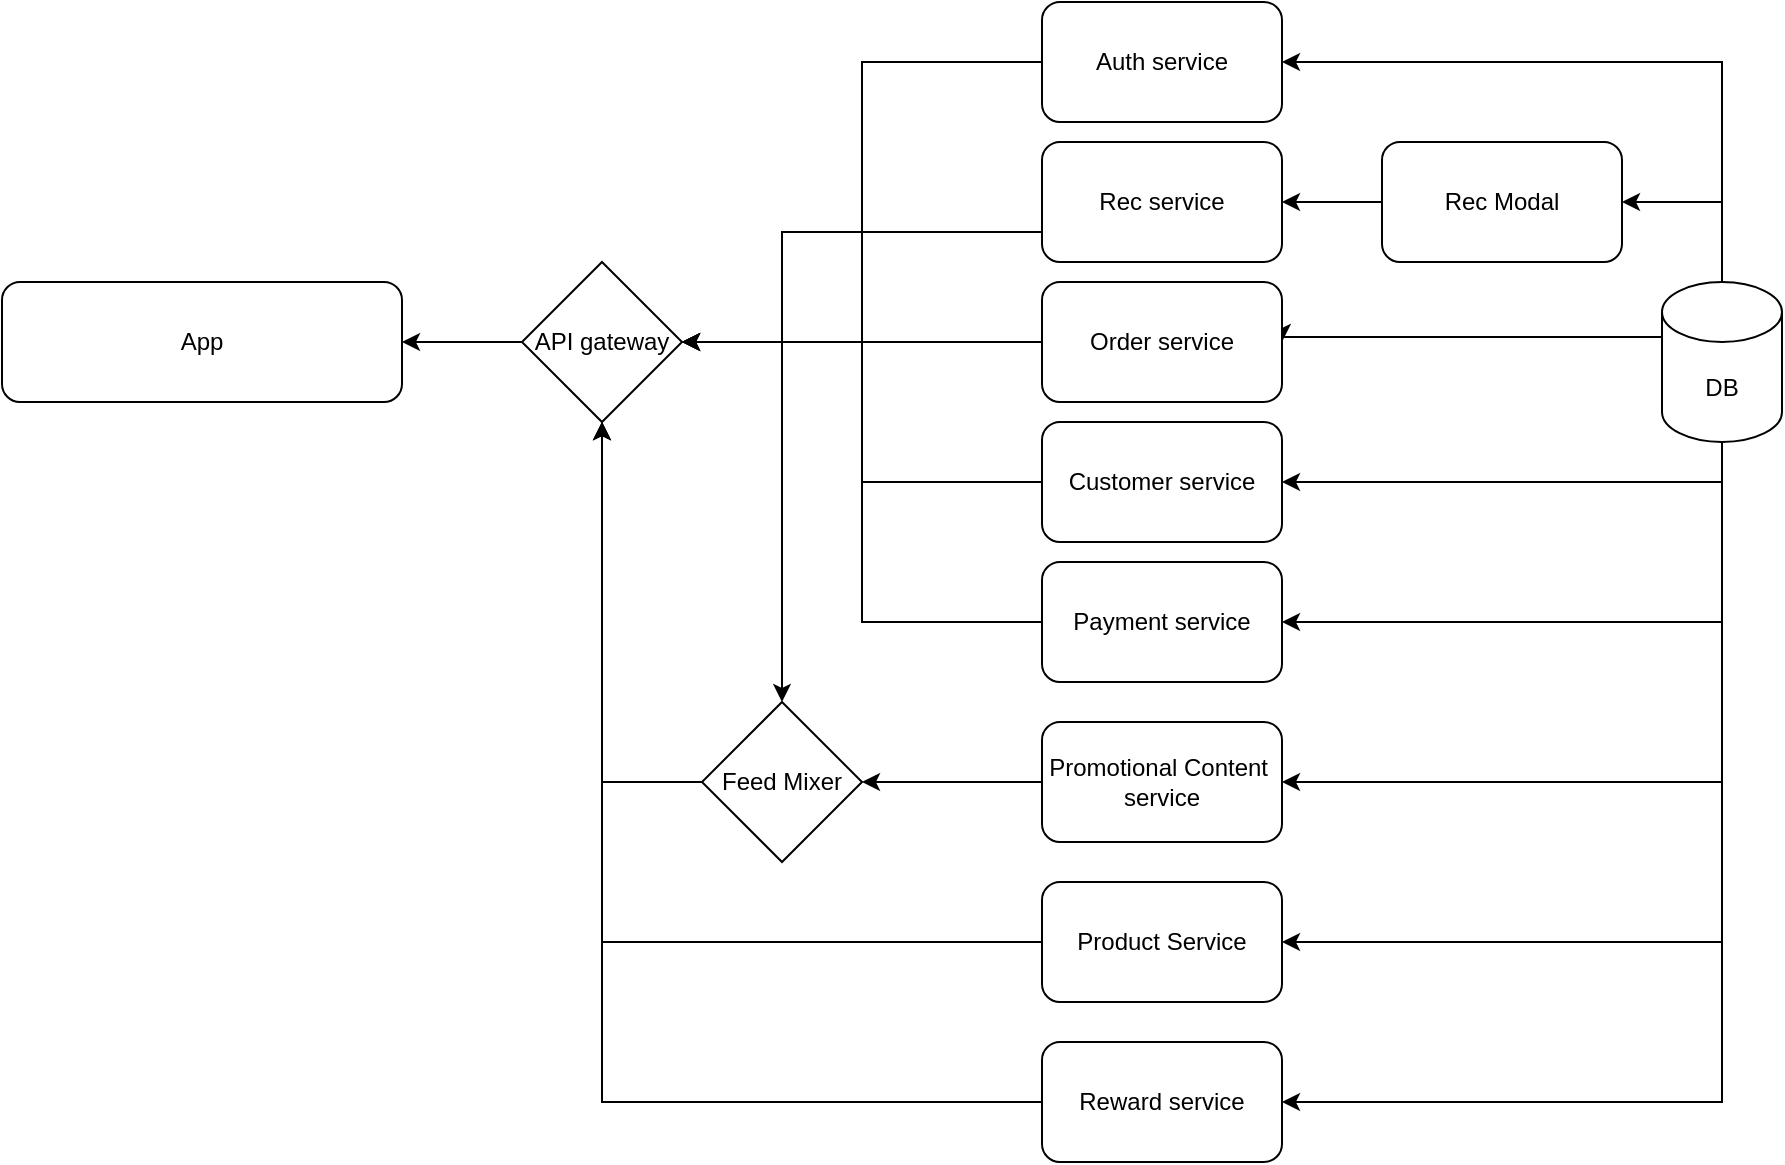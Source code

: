 <mxfile version="21.8.2" type="github">
  <diagram id="CPEFc3Tl807OIN6h063d" name="backend">
    <mxGraphModel dx="2190" dy="764" grid="1" gridSize="10" guides="1" tooltips="1" connect="1" arrows="1" fold="1" page="1" pageScale="1" pageWidth="827" pageHeight="1169" math="0" shadow="0">
      <root>
        <mxCell id="0" />
        <mxCell id="1" parent="0" />
        <mxCell id="G97H9U6K3WA3GSwviMcT-14" style="edgeStyle=orthogonalEdgeStyle;rounded=0;orthogonalLoop=1;jettySize=auto;html=1;exitX=0;exitY=0;exitDx=0;exitDy=27.5;entryX=1;entryY=0.5;entryDx=0;entryDy=0;exitPerimeter=0;" parent="1" source="G97H9U6K3WA3GSwviMcT-5" target="G97H9U6K3WA3GSwviMcT-1" edge="1">
          <mxGeometry relative="1" as="geometry">
            <Array as="points">
              <mxPoint x="560" y="218" />
            </Array>
          </mxGeometry>
        </mxCell>
        <mxCell id="G97H9U6K3WA3GSwviMcT-35" style="edgeStyle=orthogonalEdgeStyle;rounded=0;orthogonalLoop=1;jettySize=auto;html=1;exitX=0;exitY=0.5;exitDx=0;exitDy=0;entryX=1;entryY=0.5;entryDx=0;entryDy=0;" parent="1" source="G97H9U6K3WA3GSwviMcT-1" target="G97H9U6K3WA3GSwviMcT-16" edge="1">
          <mxGeometry relative="1" as="geometry" />
        </mxCell>
        <mxCell id="G97H9U6K3WA3GSwviMcT-1" value="Order service" style="rounded=1;whiteSpace=wrap;html=1;" parent="1" vertex="1">
          <mxGeometry x="440" y="190" width="120" height="60" as="geometry" />
        </mxCell>
        <mxCell id="G97H9U6K3WA3GSwviMcT-32" style="edgeStyle=orthogonalEdgeStyle;rounded=0;orthogonalLoop=1;jettySize=auto;html=1;exitX=0;exitY=0.75;exitDx=0;exitDy=0;entryX=0.5;entryY=0;entryDx=0;entryDy=0;" parent="1" source="G97H9U6K3WA3GSwviMcT-2" target="G97H9U6K3WA3GSwviMcT-27" edge="1">
          <mxGeometry relative="1" as="geometry" />
        </mxCell>
        <mxCell id="G97H9U6K3WA3GSwviMcT-2" value="Rec service" style="rounded=1;whiteSpace=wrap;html=1;" parent="1" vertex="1">
          <mxGeometry x="440" y="120" width="120" height="60" as="geometry" />
        </mxCell>
        <mxCell id="G97H9U6K3WA3GSwviMcT-9" style="edgeStyle=orthogonalEdgeStyle;rounded=0;orthogonalLoop=1;jettySize=auto;html=1;exitX=0.5;exitY=0;exitDx=0;exitDy=0;entryX=1;entryY=0.5;entryDx=0;entryDy=0;exitPerimeter=0;" parent="1" source="G97H9U6K3WA3GSwviMcT-5" target="G97H9U6K3WA3GSwviMcT-3" edge="1">
          <mxGeometry relative="1" as="geometry" />
        </mxCell>
        <mxCell id="G97H9U6K3WA3GSwviMcT-40" style="edgeStyle=orthogonalEdgeStyle;rounded=0;orthogonalLoop=1;jettySize=auto;html=1;exitX=0;exitY=0.5;exitDx=0;exitDy=0;entryX=1;entryY=0.5;entryDx=0;entryDy=0;" parent="1" source="G97H9U6K3WA3GSwviMcT-3" target="G97H9U6K3WA3GSwviMcT-2" edge="1">
          <mxGeometry relative="1" as="geometry" />
        </mxCell>
        <mxCell id="G97H9U6K3WA3GSwviMcT-3" value="Rec Modal" style="rounded=1;whiteSpace=wrap;html=1;" parent="1" vertex="1">
          <mxGeometry x="610" y="120" width="120" height="60" as="geometry" />
        </mxCell>
        <mxCell id="G97H9U6K3WA3GSwviMcT-11" style="edgeStyle=orthogonalEdgeStyle;rounded=0;orthogonalLoop=1;jettySize=auto;html=1;exitX=0.5;exitY=1;exitDx=0;exitDy=0;entryX=1;entryY=0.5;entryDx=0;entryDy=0;exitPerimeter=0;" parent="1" source="G97H9U6K3WA3GSwviMcT-5" target="G97H9U6K3WA3GSwviMcT-4" edge="1">
          <mxGeometry relative="1" as="geometry" />
        </mxCell>
        <mxCell id="G97H9U6K3WA3GSwviMcT-36" style="edgeStyle=orthogonalEdgeStyle;rounded=0;orthogonalLoop=1;jettySize=auto;html=1;exitX=0;exitY=0.5;exitDx=0;exitDy=0;entryX=1;entryY=0.5;entryDx=0;entryDy=0;" parent="1" source="G97H9U6K3WA3GSwviMcT-4" target="G97H9U6K3WA3GSwviMcT-16" edge="1">
          <mxGeometry relative="1" as="geometry" />
        </mxCell>
        <mxCell id="G97H9U6K3WA3GSwviMcT-4" value="Customer service" style="rounded=1;whiteSpace=wrap;html=1;" parent="1" vertex="1">
          <mxGeometry x="440" y="260" width="120" height="60" as="geometry" />
        </mxCell>
        <mxCell id="P_8hw-h1GkqB7XxFgkJT-1" style="edgeStyle=orthogonalEdgeStyle;rounded=0;orthogonalLoop=1;jettySize=auto;html=1;exitX=0.5;exitY=1;exitDx=0;exitDy=0;exitPerimeter=0;entryX=1;entryY=0.5;entryDx=0;entryDy=0;" edge="1" parent="1" source="G97H9U6K3WA3GSwviMcT-5" target="G97H9U6K3WA3GSwviMcT-41">
          <mxGeometry relative="1" as="geometry" />
        </mxCell>
        <mxCell id="P_8hw-h1GkqB7XxFgkJT-4" style="edgeStyle=orthogonalEdgeStyle;rounded=0;orthogonalLoop=1;jettySize=auto;html=1;exitX=0.5;exitY=1;exitDx=0;exitDy=0;exitPerimeter=0;entryX=1;entryY=0.5;entryDx=0;entryDy=0;" edge="1" parent="1" source="G97H9U6K3WA3GSwviMcT-5" target="P_8hw-h1GkqB7XxFgkJT-3">
          <mxGeometry relative="1" as="geometry" />
        </mxCell>
        <mxCell id="G97H9U6K3WA3GSwviMcT-5" value="DB" style="shape=cylinder3;whiteSpace=wrap;html=1;boundedLbl=1;backgroundOutline=1;size=15;" parent="1" vertex="1">
          <mxGeometry x="750" y="190" width="60" height="80" as="geometry" />
        </mxCell>
        <mxCell id="G97H9U6K3WA3GSwviMcT-15" style="edgeStyle=orthogonalEdgeStyle;rounded=0;orthogonalLoop=1;jettySize=auto;html=1;exitX=1;exitY=0.5;exitDx=0;exitDy=0;entryX=1;entryY=0.5;entryDx=0;entryDy=0;" parent="1" target="G97H9U6K3WA3GSwviMcT-6" edge="1">
          <mxGeometry relative="1" as="geometry">
            <mxPoint x="780" y="190" as="sourcePoint" />
            <Array as="points">
              <mxPoint x="780" y="80" />
            </Array>
          </mxGeometry>
        </mxCell>
        <mxCell id="G97H9U6K3WA3GSwviMcT-39" style="edgeStyle=orthogonalEdgeStyle;rounded=0;orthogonalLoop=1;jettySize=auto;html=1;exitX=0;exitY=0.5;exitDx=0;exitDy=0;entryX=1;entryY=0.5;entryDx=0;entryDy=0;" parent="1" source="G97H9U6K3WA3GSwviMcT-6" target="G97H9U6K3WA3GSwviMcT-16" edge="1">
          <mxGeometry relative="1" as="geometry" />
        </mxCell>
        <mxCell id="G97H9U6K3WA3GSwviMcT-6" value="Auth service" style="rounded=1;whiteSpace=wrap;html=1;" parent="1" vertex="1">
          <mxGeometry x="440" y="50" width="120" height="60" as="geometry" />
        </mxCell>
        <mxCell id="G97H9U6K3WA3GSwviMcT-13" style="edgeStyle=orthogonalEdgeStyle;rounded=0;orthogonalLoop=1;jettySize=auto;html=1;exitX=0.5;exitY=1;exitDx=0;exitDy=0;entryX=1;entryY=0.5;entryDx=0;entryDy=0;exitPerimeter=0;" parent="1" source="G97H9U6K3WA3GSwviMcT-5" target="G97H9U6K3WA3GSwviMcT-7" edge="1">
          <mxGeometry relative="1" as="geometry">
            <mxPoint x="770" y="280" as="sourcePoint" />
          </mxGeometry>
        </mxCell>
        <mxCell id="G97H9U6K3WA3GSwviMcT-37" style="edgeStyle=orthogonalEdgeStyle;rounded=0;orthogonalLoop=1;jettySize=auto;html=1;exitX=0;exitY=0.5;exitDx=0;exitDy=0;entryX=1;entryY=0.5;entryDx=0;entryDy=0;" parent="1" source="G97H9U6K3WA3GSwviMcT-7" target="G97H9U6K3WA3GSwviMcT-16" edge="1">
          <mxGeometry relative="1" as="geometry" />
        </mxCell>
        <mxCell id="G97H9U6K3WA3GSwviMcT-7" value="Payment service" style="rounded=1;whiteSpace=wrap;html=1;" parent="1" vertex="1">
          <mxGeometry x="440" y="330" width="120" height="60" as="geometry" />
        </mxCell>
        <mxCell id="G97H9U6K3WA3GSwviMcT-33" style="edgeStyle=orthogonalEdgeStyle;rounded=0;orthogonalLoop=1;jettySize=auto;html=1;exitX=0;exitY=0.5;exitDx=0;exitDy=0;entryX=1;entryY=0.5;entryDx=0;entryDy=0;" parent="1" source="G97H9U6K3WA3GSwviMcT-16" target="G97H9U6K3WA3GSwviMcT-22" edge="1">
          <mxGeometry relative="1" as="geometry" />
        </mxCell>
        <mxCell id="G97H9U6K3WA3GSwviMcT-16" value="API gateway" style="rhombus;whiteSpace=wrap;html=1;" parent="1" vertex="1">
          <mxGeometry x="180" y="180" width="80" height="80" as="geometry" />
        </mxCell>
        <mxCell id="G97H9U6K3WA3GSwviMcT-22" value="App" style="rounded=1;whiteSpace=wrap;html=1;" parent="1" vertex="1">
          <mxGeometry x="-80" y="190" width="200" height="60" as="geometry" />
        </mxCell>
        <mxCell id="G97H9U6K3WA3GSwviMcT-25" style="edgeStyle=orthogonalEdgeStyle;rounded=0;orthogonalLoop=1;jettySize=auto;html=1;entryX=1;entryY=0.5;entryDx=0;entryDy=0;" parent="1" source="G97H9U6K3WA3GSwviMcT-5" target="G97H9U6K3WA3GSwviMcT-24" edge="1">
          <mxGeometry relative="1" as="geometry">
            <Array as="points">
              <mxPoint x="780" y="440" />
            </Array>
          </mxGeometry>
        </mxCell>
        <mxCell id="G97H9U6K3WA3GSwviMcT-31" style="edgeStyle=orthogonalEdgeStyle;rounded=0;orthogonalLoop=1;jettySize=auto;html=1;exitX=0;exitY=0.5;exitDx=0;exitDy=0;entryX=1;entryY=0.5;entryDx=0;entryDy=0;" parent="1" source="G97H9U6K3WA3GSwviMcT-24" target="G97H9U6K3WA3GSwviMcT-27" edge="1">
          <mxGeometry relative="1" as="geometry" />
        </mxCell>
        <mxCell id="G97H9U6K3WA3GSwviMcT-24" value="Promotional Content&amp;nbsp;&lt;br&gt;service&lt;br&gt;" style="rounded=1;whiteSpace=wrap;html=1;" parent="1" vertex="1">
          <mxGeometry x="440" y="410" width="120" height="60" as="geometry" />
        </mxCell>
        <mxCell id="G97H9U6K3WA3GSwviMcT-34" style="edgeStyle=orthogonalEdgeStyle;rounded=0;orthogonalLoop=1;jettySize=auto;html=1;exitX=0;exitY=0.5;exitDx=0;exitDy=0;entryX=0.5;entryY=1;entryDx=0;entryDy=0;" parent="1" source="G97H9U6K3WA3GSwviMcT-27" target="G97H9U6K3WA3GSwviMcT-16" edge="1">
          <mxGeometry relative="1" as="geometry" />
        </mxCell>
        <mxCell id="G97H9U6K3WA3GSwviMcT-27" value="Feed Mixer" style="rhombus;whiteSpace=wrap;html=1;" parent="1" vertex="1">
          <mxGeometry x="270" y="400" width="80" height="80" as="geometry" />
        </mxCell>
        <mxCell id="P_8hw-h1GkqB7XxFgkJT-2" style="edgeStyle=orthogonalEdgeStyle;rounded=0;orthogonalLoop=1;jettySize=auto;html=1;exitX=0;exitY=0.5;exitDx=0;exitDy=0;entryX=0.5;entryY=1;entryDx=0;entryDy=0;" edge="1" parent="1" source="G97H9U6K3WA3GSwviMcT-41" target="G97H9U6K3WA3GSwviMcT-16">
          <mxGeometry relative="1" as="geometry" />
        </mxCell>
        <mxCell id="G97H9U6K3WA3GSwviMcT-41" value="Product Service" style="rounded=1;whiteSpace=wrap;html=1;" parent="1" vertex="1">
          <mxGeometry x="440" y="490" width="120" height="60" as="geometry" />
        </mxCell>
        <mxCell id="P_8hw-h1GkqB7XxFgkJT-5" style="edgeStyle=orthogonalEdgeStyle;rounded=0;orthogonalLoop=1;jettySize=auto;html=1;exitX=0;exitY=0.5;exitDx=0;exitDy=0;entryX=0.5;entryY=1;entryDx=0;entryDy=0;" edge="1" parent="1" source="P_8hw-h1GkqB7XxFgkJT-3" target="G97H9U6K3WA3GSwviMcT-16">
          <mxGeometry relative="1" as="geometry" />
        </mxCell>
        <mxCell id="P_8hw-h1GkqB7XxFgkJT-3" value="Reward service" style="rounded=1;whiteSpace=wrap;html=1;" vertex="1" parent="1">
          <mxGeometry x="440" y="570" width="120" height="60" as="geometry" />
        </mxCell>
      </root>
    </mxGraphModel>
  </diagram>
</mxfile>
